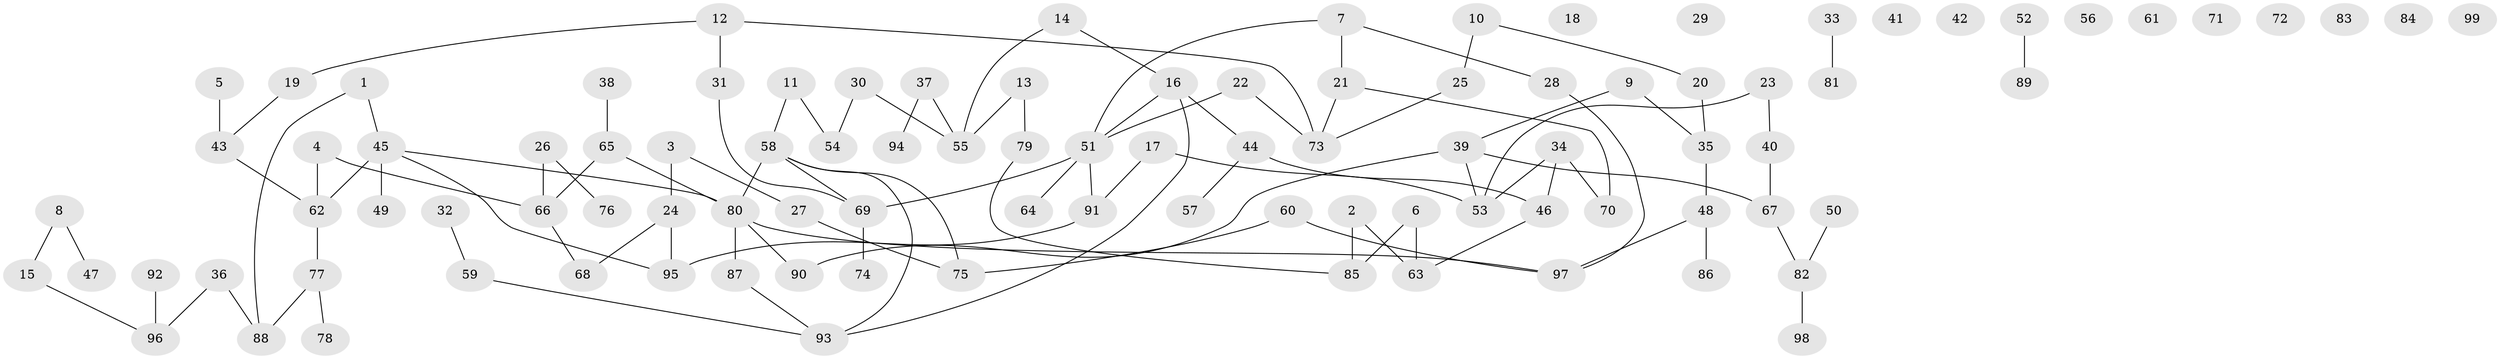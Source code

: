 // coarse degree distribution, {5: 0.0851063829787234, 2: 0.19148936170212766, 3: 0.14893617021276595, 8: 0.02127659574468085, 1: 0.1276595744680851, 4: 0.1276595744680851, 0: 0.2765957446808511, 7: 0.02127659574468085}
// Generated by graph-tools (version 1.1) at 2025/16/03/04/25 18:16:46]
// undirected, 99 vertices, 106 edges
graph export_dot {
graph [start="1"]
  node [color=gray90,style=filled];
  1;
  2;
  3;
  4;
  5;
  6;
  7;
  8;
  9;
  10;
  11;
  12;
  13;
  14;
  15;
  16;
  17;
  18;
  19;
  20;
  21;
  22;
  23;
  24;
  25;
  26;
  27;
  28;
  29;
  30;
  31;
  32;
  33;
  34;
  35;
  36;
  37;
  38;
  39;
  40;
  41;
  42;
  43;
  44;
  45;
  46;
  47;
  48;
  49;
  50;
  51;
  52;
  53;
  54;
  55;
  56;
  57;
  58;
  59;
  60;
  61;
  62;
  63;
  64;
  65;
  66;
  67;
  68;
  69;
  70;
  71;
  72;
  73;
  74;
  75;
  76;
  77;
  78;
  79;
  80;
  81;
  82;
  83;
  84;
  85;
  86;
  87;
  88;
  89;
  90;
  91;
  92;
  93;
  94;
  95;
  96;
  97;
  98;
  99;
  1 -- 45;
  1 -- 88;
  2 -- 63;
  2 -- 85;
  3 -- 24;
  3 -- 27;
  4 -- 62;
  4 -- 66;
  5 -- 43;
  6 -- 63;
  6 -- 85;
  7 -- 21;
  7 -- 28;
  7 -- 51;
  8 -- 15;
  8 -- 47;
  9 -- 35;
  9 -- 39;
  10 -- 20;
  10 -- 25;
  11 -- 54;
  11 -- 58;
  12 -- 19;
  12 -- 31;
  12 -- 73;
  13 -- 55;
  13 -- 79;
  14 -- 16;
  14 -- 55;
  15 -- 96;
  16 -- 44;
  16 -- 51;
  16 -- 93;
  17 -- 53;
  17 -- 91;
  19 -- 43;
  20 -- 35;
  21 -- 70;
  21 -- 73;
  22 -- 51;
  22 -- 73;
  23 -- 40;
  23 -- 53;
  24 -- 68;
  24 -- 95;
  25 -- 73;
  26 -- 66;
  26 -- 76;
  27 -- 75;
  28 -- 97;
  30 -- 54;
  30 -- 55;
  31 -- 69;
  32 -- 59;
  33 -- 81;
  34 -- 46;
  34 -- 53;
  34 -- 70;
  35 -- 48;
  36 -- 88;
  36 -- 96;
  37 -- 55;
  37 -- 94;
  38 -- 65;
  39 -- 53;
  39 -- 67;
  39 -- 90;
  40 -- 67;
  43 -- 62;
  44 -- 46;
  44 -- 57;
  45 -- 49;
  45 -- 62;
  45 -- 80;
  45 -- 95;
  46 -- 63;
  48 -- 86;
  48 -- 97;
  50 -- 82;
  51 -- 64;
  51 -- 69;
  51 -- 91;
  52 -- 89;
  58 -- 69;
  58 -- 75;
  58 -- 80;
  58 -- 93;
  59 -- 93;
  60 -- 75;
  60 -- 97;
  62 -- 77;
  65 -- 66;
  65 -- 80;
  66 -- 68;
  67 -- 82;
  69 -- 74;
  77 -- 78;
  77 -- 88;
  79 -- 85;
  80 -- 87;
  80 -- 90;
  80 -- 97;
  82 -- 98;
  87 -- 93;
  91 -- 95;
  92 -- 96;
}
